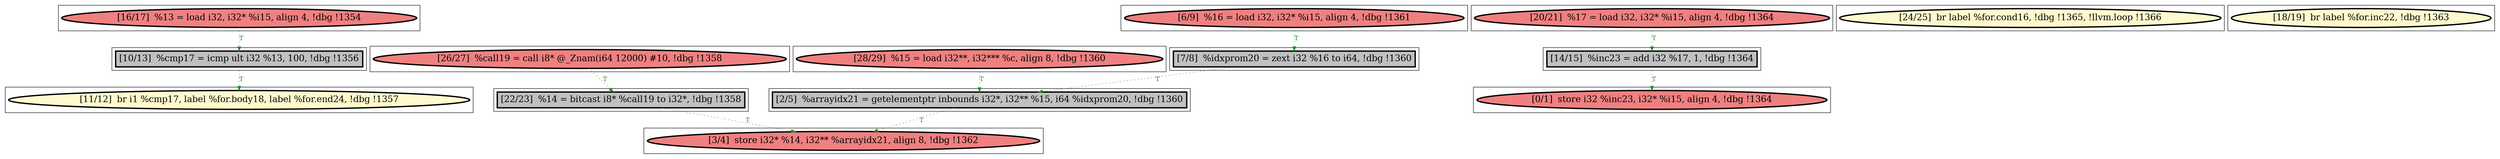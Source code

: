 
digraph G {



node8266->node8263 [style=dotted,color=forestgreen,label="T",fontcolor=forestgreen ]
node8263->node8273 [style=dotted,color=forestgreen,label="T",fontcolor=forestgreen ]
node8272->node8261 [style=dotted,color=forestgreen,label="T",fontcolor=forestgreen ]
node8261->node8264 [style=dotted,color=forestgreen,label="T",fontcolor=forestgreen ]
node8265->node8260 [style=dotted,color=forestgreen,label="T",fontcolor=forestgreen ]
node8271->node8264 [style=dotted,color=forestgreen,label="T",fontcolor=forestgreen ]
node8267->node8271 [style=dotted,color=forestgreen,label="T",fontcolor=forestgreen ]
node8270->node8265 [style=dotted,color=forestgreen,label="T",fontcolor=forestgreen ]
node8268->node8261 [style=dotted,color=forestgreen,label="T",fontcolor=forestgreen ]
node8262->node8272 [style=dotted,color=forestgreen,label="T",fontcolor=forestgreen ]


subgraph cluster13 {


node8273 [penwidth=3.0,fontsize=20,fillcolor=lemonchiffon,label="[11/12]  br i1 %cmp17, label %for.body18, label %for.end24, !dbg !1357",shape=ellipse,style=filled ]



}

subgraph cluster11 {


node8271 [penwidth=3.0,fontsize=20,fillcolor=grey,label="[22/23]  %14 = bitcast i8* %call19 to i32*, !dbg !1358",shape=rectangle,style=filled ]



}

subgraph cluster10 {


node8270 [penwidth=3.0,fontsize=20,fillcolor=lightcoral,label="[20/21]  %17 = load i32, i32* %i15, align 4, !dbg !1364",shape=ellipse,style=filled ]



}

subgraph cluster9 {


node8269 [penwidth=3.0,fontsize=20,fillcolor=lemonchiffon,label="[24/25]  br label %for.cond16, !dbg !1365, !llvm.loop !1366",shape=ellipse,style=filled ]



}

subgraph cluster8 {


node8268 [penwidth=3.0,fontsize=20,fillcolor=lightcoral,label="[28/29]  %15 = load i32**, i32*** %c, align 8, !dbg !1360",shape=ellipse,style=filled ]



}

subgraph cluster7 {


node8267 [penwidth=3.0,fontsize=20,fillcolor=lightcoral,label="[26/27]  %call19 = call i8* @_Znam(i64 12000) #10, !dbg !1358",shape=ellipse,style=filled ]



}

subgraph cluster14 {


node8274 [penwidth=3.0,fontsize=20,fillcolor=lemonchiffon,label="[18/19]  br label %for.inc22, !dbg !1363",shape=ellipse,style=filled ]



}

subgraph cluster6 {


node8266 [penwidth=3.0,fontsize=20,fillcolor=lightcoral,label="[16/17]  %13 = load i32, i32* %i15, align 4, !dbg !1354",shape=ellipse,style=filled ]



}

subgraph cluster0 {


node8260 [penwidth=3.0,fontsize=20,fillcolor=lightcoral,label="[0/1]  store i32 %inc23, i32* %i15, align 4, !dbg !1364",shape=ellipse,style=filled ]



}

subgraph cluster12 {


node8272 [penwidth=3.0,fontsize=20,fillcolor=grey,label="[7/8]  %idxprom20 = zext i32 %16 to i64, !dbg !1360",shape=rectangle,style=filled ]



}

subgraph cluster5 {


node8265 [penwidth=3.0,fontsize=20,fillcolor=grey,label="[14/15]  %inc23 = add i32 %17, 1, !dbg !1364",shape=rectangle,style=filled ]



}

subgraph cluster1 {


node8261 [penwidth=3.0,fontsize=20,fillcolor=grey,label="[2/5]  %arrayidx21 = getelementptr inbounds i32*, i32** %15, i64 %idxprom20, !dbg !1360",shape=rectangle,style=filled ]



}

subgraph cluster2 {


node8262 [penwidth=3.0,fontsize=20,fillcolor=lightcoral,label="[6/9]  %16 = load i32, i32* %i15, align 4, !dbg !1361",shape=ellipse,style=filled ]



}

subgraph cluster3 {


node8263 [penwidth=3.0,fontsize=20,fillcolor=grey,label="[10/13]  %cmp17 = icmp ult i32 %13, 100, !dbg !1356",shape=rectangle,style=filled ]



}

subgraph cluster4 {


node8264 [penwidth=3.0,fontsize=20,fillcolor=lightcoral,label="[3/4]  store i32* %14, i32** %arrayidx21, align 8, !dbg !1362",shape=ellipse,style=filled ]



}

}
